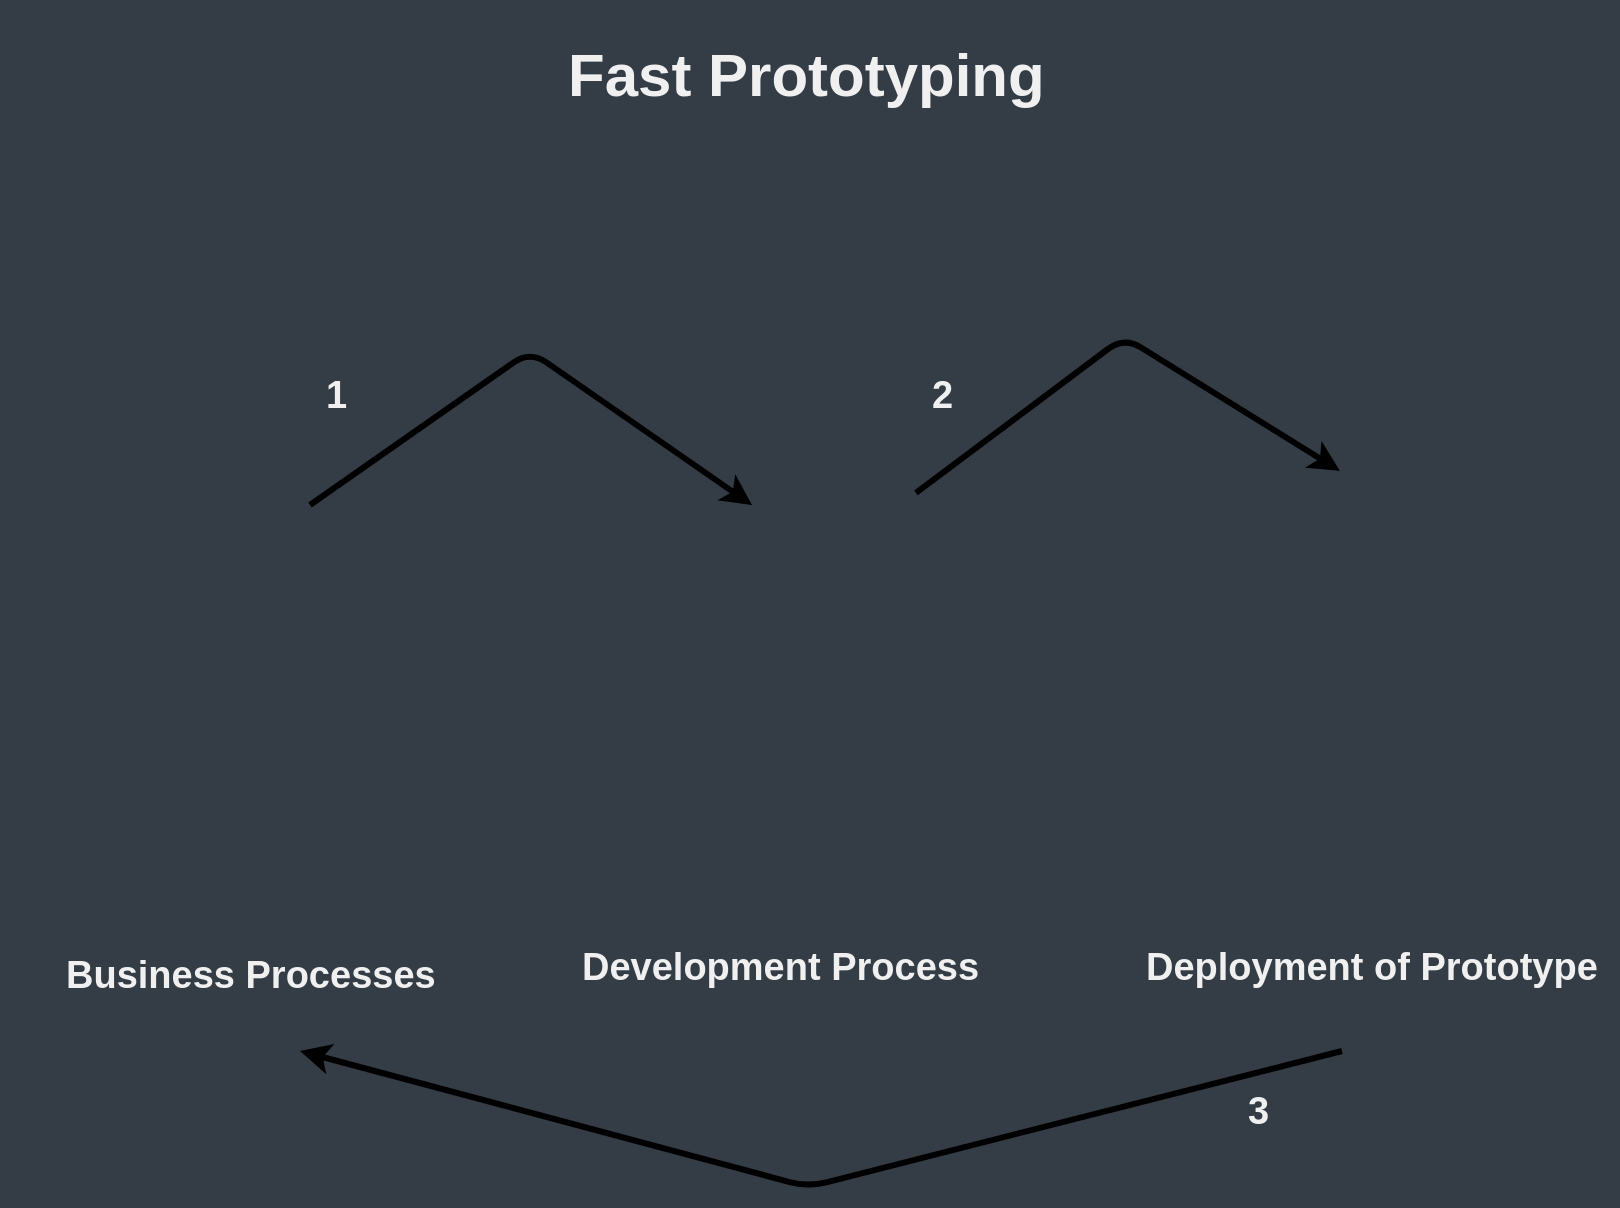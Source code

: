 <mxfile version="10.6.7" type="device"><diagram id="88OZS6A8ebXyrrO0Rcp6" name="Page-1"><mxGraphModel dx="918" dy="727" grid="0" gridSize="10" guides="1" tooltips="1" connect="1" arrows="1" fold="1" page="1" pageScale="1" pageWidth="850" pageHeight="1100" background="#343d46" math="0" shadow="0"><root><mxCell id="0"/><mxCell id="1" parent="0"/><mxCell id="EyOtdXpR0CB8htn-n8JR-1" value="&lt;h1 style=&quot;font-size: 30px;&quot;&gt;Fast Prototyping&lt;/h1&gt;" style="text;html=1;strokeColor=none;fillColor=none;spacing=5;spacingTop=-20;whiteSpace=wrap;overflow=hidden;rounded=0;fontColor=#F0F0F0;fontSize=30;" parent="1" vertex="1"><mxGeometry x="320" y="78" width="261" height="50" as="geometry"/></mxCell><mxCell id="EyOtdXpR0CB8htn-n8JR-10" value="" style="group;fontColor=#F0F0F0;" parent="1" vertex="1" connectable="0"><mxGeometry x="41" y="295.5" width="256" height="275.5" as="geometry"/></mxCell><mxCell id="EyOtdXpR0CB8htn-n8JR-6" value="" style="shape=image;verticalLabelPosition=bottom;labelBackgroundColor=#ffffff;verticalAlign=top;aspect=fixed;imageAspect=0;image=https://cdn1.iconfinder.com/data/icons/software-engineering-and-video-gaming/512/477_Algorithm_design_method_model_process_Data_Science_Fabrication_Lab-256.png;fontColor=#F0F0F0;" parent="EyOtdXpR0CB8htn-n8JR-10" vertex="1"><mxGeometry width="256" height="256" as="geometry"/></mxCell><mxCell id="EyOtdXpR0CB8htn-n8JR-7" value="&lt;h1 style=&quot;font-size: 19px;&quot;&gt;Business Processes&lt;/h1&gt;" style="text;html=1;strokeColor=none;fillColor=none;spacing=5;spacingTop=-20;whiteSpace=wrap;overflow=hidden;rounded=0;fontSize=19;fontColor=#F0F0F0;" parent="EyOtdXpR0CB8htn-n8JR-10" vertex="1"><mxGeometry x="27.5" y="246.5" width="201" height="29" as="geometry"/></mxCell><mxCell id="EyOtdXpR0CB8htn-n8JR-13" value="" style="endArrow=classic;html=1;fontSize=19;strokeWidth=3;entryX=0.469;entryY=0.098;entryDx=0;entryDy=0;entryPerimeter=0;fontColor=#F0F0F0;" parent="EyOtdXpR0CB8htn-n8JR-10" target="EyOtdXpR0CB8htn-n8JR-5" edge="1"><mxGeometry width="50" height="50" relative="1" as="geometry"><mxPoint x="155" y="25" as="sourcePoint"/><mxPoint x="205" y="-25" as="targetPoint"/><Array as="points"><mxPoint x="265" y="-52"/></Array></mxGeometry></mxCell><mxCell id="EyOtdXpR0CB8htn-n8JR-11" value="" style="group;fontColor=#F0F0F0;fontSize=19;" parent="1" vertex="1" connectable="0"><mxGeometry x="297" y="295.5" width="256" height="271" as="geometry"/></mxCell><mxCell id="EyOtdXpR0CB8htn-n8JR-5" value="" style="shape=image;verticalLabelPosition=bottom;labelBackgroundColor=#ffffff;verticalAlign=top;aspect=fixed;imageAspect=0;image=https://cdn0.iconfinder.com/data/icons/elpis/144/Web_Development-256.png;fontColor=#F0F0F0;fontSize=19;" parent="EyOtdXpR0CB8htn-n8JR-11" vertex="1"><mxGeometry width="256" height="256" as="geometry"/></mxCell><mxCell id="EyOtdXpR0CB8htn-n8JR-8" value="&lt;h1 style=&quot;font-size: 19px;&quot;&gt;Development Process&lt;/h1&gt;" style="text;html=1;strokeColor=none;fillColor=none;spacing=5;spacingTop=-20;whiteSpace=wrap;overflow=hidden;rounded=0;fontSize=19;fontColor=#F0F0F0;" parent="EyOtdXpR0CB8htn-n8JR-11" vertex="1"><mxGeometry x="29.5" y="242" width="211" height="29" as="geometry"/></mxCell><mxCell id="EyOtdXpR0CB8htn-n8JR-12" value="" style="group;fontColor=#F0F0F0;fontSize=19;" parent="1" vertex="1" connectable="0"><mxGeometry x="594" y="295.5" width="256" height="271" as="geometry"/></mxCell><mxCell id="EyOtdXpR0CB8htn-n8JR-4" value="" style="shape=image;verticalLabelPosition=bottom;labelBackgroundColor=#ffffff;verticalAlign=top;aspect=fixed;imageAspect=0;image=https://cdn2.iconfinder.com/data/icons/vivid/48/website-256.png;fontColor=#F0F0F0;fontSize=19;" parent="EyOtdXpR0CB8htn-n8JR-12" vertex="1"><mxGeometry width="256" height="256" as="geometry"/></mxCell><mxCell id="EyOtdXpR0CB8htn-n8JR-9" value="&lt;h1 style=&quot;font-size: 19px;&quot;&gt;Deployment of Prototype&lt;/h1&gt;" style="text;html=1;strokeColor=none;fillColor=none;spacing=5;spacingTop=-20;whiteSpace=wrap;overflow=hidden;rounded=0;fontSize=19;fontColor=#F0F0F0;" parent="EyOtdXpR0CB8htn-n8JR-12" vertex="1"><mxGeometry x="15" y="242" width="236" height="29" as="geometry"/></mxCell><mxCell id="EyOtdXpR0CB8htn-n8JR-14" value="" style="endArrow=classic;html=1;fontSize=19;strokeWidth=3;entryX=0.457;entryY=0.031;entryDx=0;entryDy=0;entryPerimeter=0;exitX=0.789;exitY=0.074;exitDx=0;exitDy=0;exitPerimeter=0;fontColor=#F0F0F0;" parent="1" source="EyOtdXpR0CB8htn-n8JR-5" target="EyOtdXpR0CB8htn-n8JR-4" edge="1"><mxGeometry width="50" height="50" relative="1" as="geometry"><mxPoint x="586" y="289.5" as="sourcePoint"/><mxPoint x="807" y="289.5" as="targetPoint"/><Array as="points"><mxPoint x="603" y="236.5"/></Array></mxGeometry></mxCell><mxCell id="EyOtdXpR0CB8htn-n8JR-16" value="" style="endArrow=none;html=1;strokeWidth=3;fontSize=19;startArrow=classic;startFill=1;endFill=0;fontColor=#F0F0F0;" parent="1" edge="1"><mxGeometry width="50" height="50" relative="1" as="geometry"><mxPoint x="191" y="593.5" as="sourcePoint"/><mxPoint x="712" y="593.5" as="targetPoint"/><Array as="points"><mxPoint x="445" y="661.5"/></Array></mxGeometry></mxCell><mxCell id="EyOtdXpR0CB8htn-n8JR-17" value="&lt;h1 style=&quot;font-size: 19px;&quot;&gt;1&lt;/h1&gt;" style="text;html=1;strokeColor=none;fillColor=none;spacing=5;spacingTop=-20;whiteSpace=wrap;overflow=hidden;rounded=0;fontSize=19;fontColor=#F0F0F0;" parent="1" vertex="1"><mxGeometry x="199" y="252" width="29" height="29" as="geometry"/></mxCell><mxCell id="EyOtdXpR0CB8htn-n8JR-18" value="&lt;h1 style=&quot;font-size: 19px;&quot;&gt;2&lt;/h1&gt;" style="text;html=1;strokeColor=none;fillColor=none;spacing=5;spacingTop=-20;whiteSpace=wrap;overflow=hidden;rounded=0;fontSize=19;fontColor=#F0F0F0;" parent="1" vertex="1"><mxGeometry x="502" y="252" width="29" height="29" as="geometry"/></mxCell><mxCell id="EyOtdXpR0CB8htn-n8JR-19" value="&lt;h1 style=&quot;font-size: 19px;&quot;&gt;3&lt;/h1&gt;" style="text;html=1;strokeColor=none;fillColor=none;spacing=5;spacingTop=-20;whiteSpace=wrap;overflow=hidden;rounded=0;fontSize=19;fontColor=#F0F0F0;" parent="1" vertex="1"><mxGeometry x="660" y="609.5" width="29" height="29" as="geometry"/></mxCell></root></mxGraphModel></diagram></mxfile>
